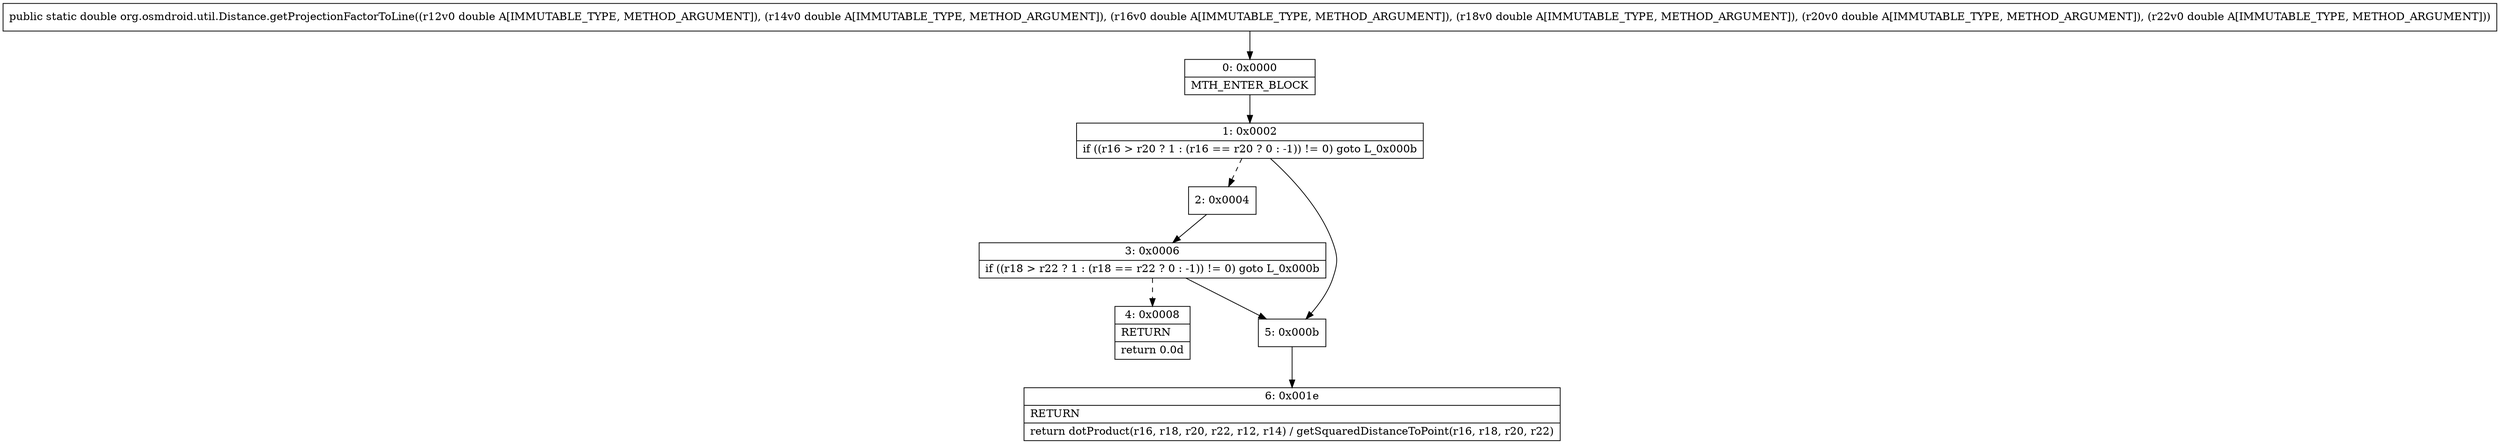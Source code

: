 digraph "CFG fororg.osmdroid.util.Distance.getProjectionFactorToLine(DDDDDD)D" {
Node_0 [shape=record,label="{0\:\ 0x0000|MTH_ENTER_BLOCK\l}"];
Node_1 [shape=record,label="{1\:\ 0x0002|if ((r16 \> r20 ? 1 : (r16 == r20 ? 0 : \-1)) != 0) goto L_0x000b\l}"];
Node_2 [shape=record,label="{2\:\ 0x0004}"];
Node_3 [shape=record,label="{3\:\ 0x0006|if ((r18 \> r22 ? 1 : (r18 == r22 ? 0 : \-1)) != 0) goto L_0x000b\l}"];
Node_4 [shape=record,label="{4\:\ 0x0008|RETURN\l|return 0.0d\l}"];
Node_5 [shape=record,label="{5\:\ 0x000b}"];
Node_6 [shape=record,label="{6\:\ 0x001e|RETURN\l|return dotProduct(r16, r18, r20, r22, r12, r14) \/ getSquaredDistanceToPoint(r16, r18, r20, r22)\l}"];
MethodNode[shape=record,label="{public static double org.osmdroid.util.Distance.getProjectionFactorToLine((r12v0 double A[IMMUTABLE_TYPE, METHOD_ARGUMENT]), (r14v0 double A[IMMUTABLE_TYPE, METHOD_ARGUMENT]), (r16v0 double A[IMMUTABLE_TYPE, METHOD_ARGUMENT]), (r18v0 double A[IMMUTABLE_TYPE, METHOD_ARGUMENT]), (r20v0 double A[IMMUTABLE_TYPE, METHOD_ARGUMENT]), (r22v0 double A[IMMUTABLE_TYPE, METHOD_ARGUMENT])) }"];
MethodNode -> Node_0;
Node_0 -> Node_1;
Node_1 -> Node_2[style=dashed];
Node_1 -> Node_5;
Node_2 -> Node_3;
Node_3 -> Node_4[style=dashed];
Node_3 -> Node_5;
Node_5 -> Node_6;
}

